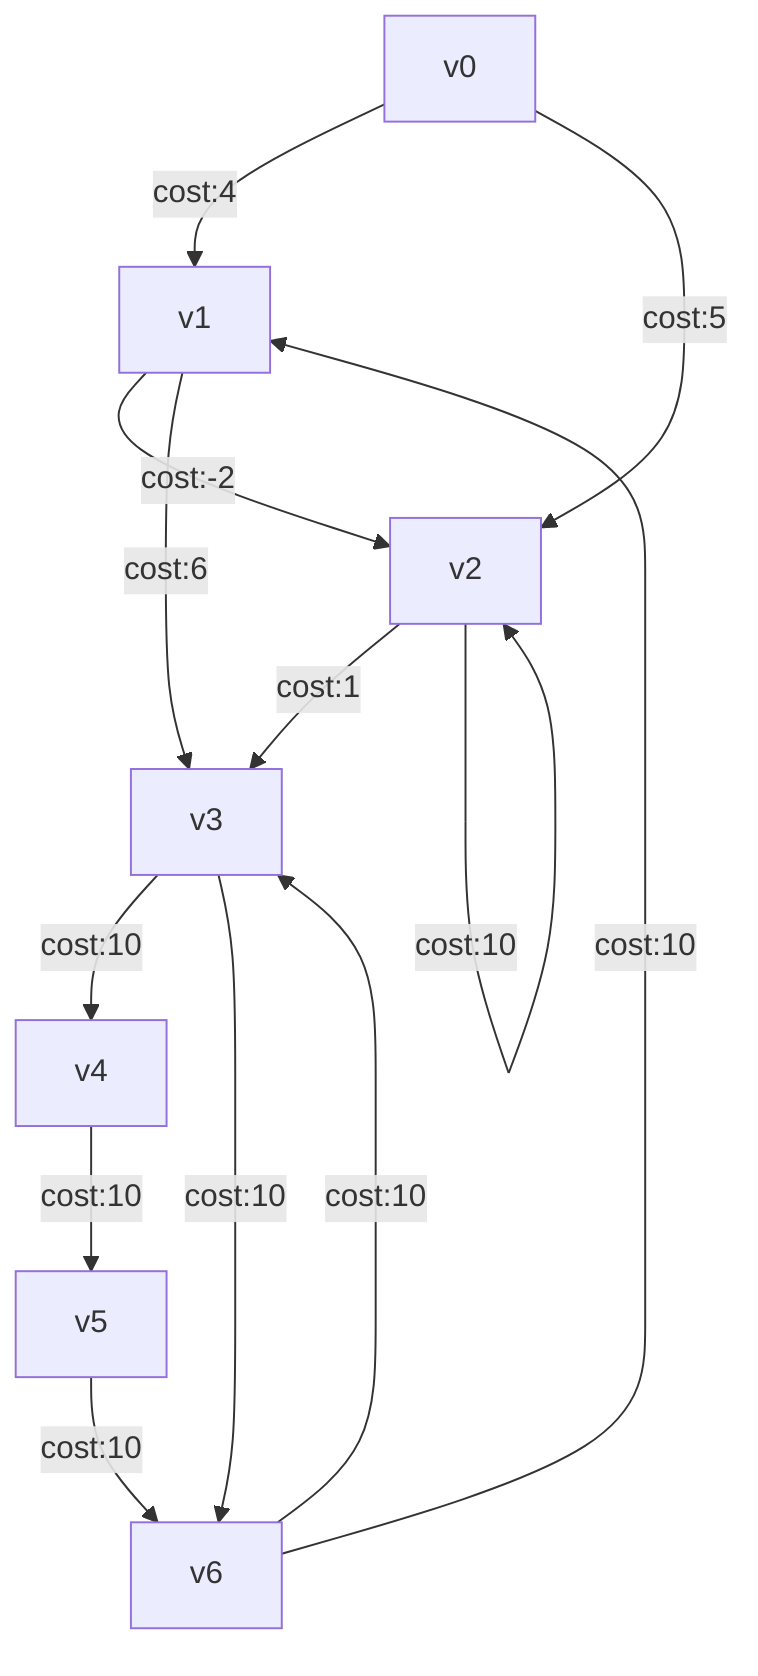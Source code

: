 graph TD;
v0--cost:4-->v1;
v1--cost:-2-->v2;
v1--cost:6-->v3;
v0--cost:5-->v2;
v2--cost:1-->v3;
v2--cost:10-->v2;
v3--cost:10-->v4;
v4--cost:10-->v5;
v5--cost:10-->v6;
v3--cost:10-->v6;
v6--cost:10-->v1;
v6--cost:10-->v3;